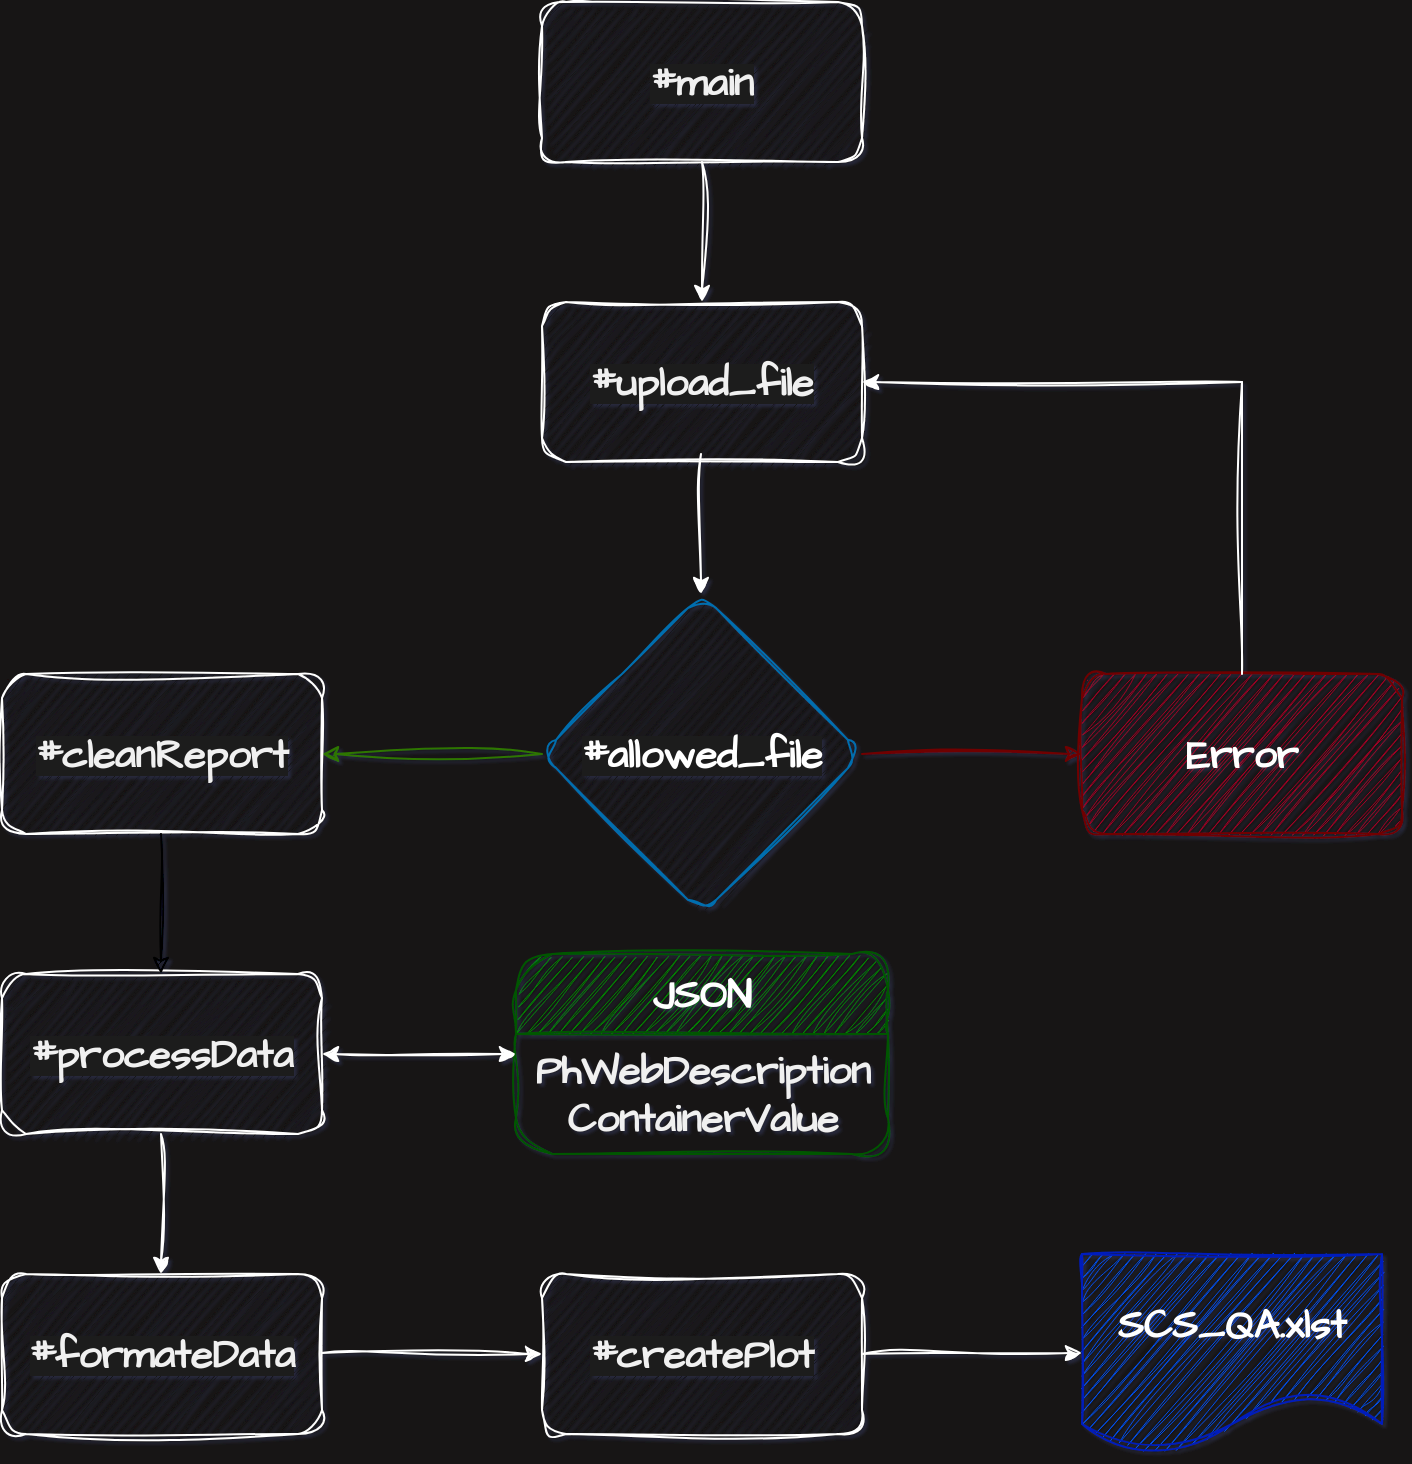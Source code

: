 <mxfile>
    <diagram id="tub1gyYBaW6fBHoP5Xp-" name="Page-1">
        <mxGraphModel dx="1056" dy="559" grid="1" gridSize="10" guides="1" tooltips="1" connect="1" arrows="0" fold="1" page="1" pageScale="1" pageWidth="850" pageHeight="1100" background="#171515" math="0" shadow="1">
            <root>
                <mxCell id="0"/>
                <mxCell id="1" parent="0"/>
                <mxCell id="9" value="&lt;div style=&quot;background-color: rgb(30, 30, 30); font-size: 20px; line-height: 20px;&quot;&gt;&lt;span style=&quot;font-size: 20px;&quot;&gt;#&lt;/span&gt;&lt;span style=&quot;font-size: 20px;&quot;&gt;main&lt;/span&gt;&lt;/div&gt;" style="rounded=1;whiteSpace=wrap;html=1;strokeColor=#FFFFFF;fontFamily=Architects Daughter;fontSize=20;fontColor=#F0F0F0;fillColor=#171515;sketch=1;curveFitting=1;jiggle=2;fontSource=https%3A%2F%2Ffonts.googleapis.com%2Fcss%3Ffamily%3DArchitects%2BDaughter;fontStyle=1" parent="1" vertex="1">
                    <mxGeometry x="370" y="100" width="160" height="80" as="geometry"/>
                </mxCell>
                <mxCell id="10" value="" style="endArrow=classic;html=1;fontFamily=Architects Daughter;fontSize=20;fontColor=#F0F0F0;exitX=0.5;exitY=1;exitDx=0;exitDy=0;entryX=0.5;entryY=0;entryDx=0;entryDy=0;sketch=1;curveFitting=1;jiggle=2;fontSource=https%3A%2F%2Ffonts.googleapis.com%2Fcss%3Ffamily%3DArchitects%2BDaughter;fontStyle=1;fillColor=#ffff88;strokeColor=#FFFFFF;" parent="1" source="9" target="21" edge="1">
                    <mxGeometry width="50" height="50" relative="1" as="geometry">
                        <mxPoint x="400" y="330" as="sourcePoint"/>
                        <mxPoint x="450" y="220" as="targetPoint"/>
                    </mxGeometry>
                </mxCell>
                <mxCell id="21" value="&lt;div style=&quot;background-color: rgb(30, 30, 30); font-size: 20px; line-height: 20px;&quot;&gt;&lt;span style=&quot;font-size: 20px;&quot;&gt;#upload_file&lt;/span&gt;&lt;/div&gt;" style="rounded=1;whiteSpace=wrap;html=1;strokeColor=#FFFFFF;fontFamily=Architects Daughter;fontSize=20;fontColor=#F0F0F0;fillColor=#171515;sketch=1;curveFitting=1;jiggle=2;fontSource=https%3A%2F%2Ffonts.googleapis.com%2Fcss%3Ffamily%3DArchitects%2BDaughter;fontStyle=1" parent="1" vertex="1">
                    <mxGeometry x="370" y="250" width="160" height="80" as="geometry"/>
                </mxCell>
                <mxCell id="22" value="&lt;div style=&quot;background-color: rgb(30, 30, 30); font-size: 20px; line-height: 20px;&quot;&gt;&lt;span style=&quot;font-size: 20px;&quot;&gt;#allowed_file&lt;/span&gt;&lt;/div&gt;" style="rhombus;whiteSpace=wrap;html=1;strokeColor=#006EAF;fontFamily=Architects Daughter;fontSize=20;fontColor=#ffffff;fillColor=#171515;rounded=1;sketch=1;curveFitting=1;jiggle=2;fontSource=https%3A%2F%2Ffonts.googleapis.com%2Fcss%3Ffamily%3DArchitects%2BDaughter;fontStyle=1" parent="1" vertex="1">
                    <mxGeometry x="370" y="396" width="160" height="160" as="geometry"/>
                </mxCell>
                <mxCell id="23" value="" style="endArrow=classic;html=1;fontFamily=Architects Daughter;fontSize=20;fontColor=#F0F0F0;exitX=1;exitY=0.5;exitDx=0;exitDy=0;sketch=1;curveFitting=1;jiggle=2;fontSource=https%3A%2F%2Ffonts.googleapis.com%2Fcss%3Ffamily%3DArchitects%2BDaughter;fontStyle=1;fillColor=#a20025;strokeColor=#6F0000;" parent="1" source="22" edge="1">
                    <mxGeometry width="50" height="50" relative="1" as="geometry">
                        <mxPoint x="590" y="466" as="sourcePoint"/>
                        <mxPoint x="640" y="476" as="targetPoint"/>
                    </mxGeometry>
                </mxCell>
                <mxCell id="27" value="" style="endArrow=classic;html=1;fontFamily=Architects Daughter;fontSize=20;fontColor=#F0F0F0;exitX=0;exitY=0.5;exitDx=0;exitDy=0;sketch=1;curveFitting=1;jiggle=2;fontSource=https%3A%2F%2Ffonts.googleapis.com%2Fcss%3Ffamily%3DArchitects%2BDaughter;fontStyle=1;fillColor=#60a917;strokeColor=#2D7600;" parent="1" source="22" edge="1">
                    <mxGeometry width="50" height="50" relative="1" as="geometry">
                        <mxPoint x="260" y="475.5" as="sourcePoint"/>
                        <mxPoint x="260" y="476" as="targetPoint"/>
                    </mxGeometry>
                </mxCell>
                <mxCell id="29" value="&lt;div style=&quot;background-color: rgb(30, 30, 30); font-size: 20px; line-height: 20px;&quot;&gt;&lt;div style=&quot;line-height: 20px; font-size: 20px;&quot;&gt;&lt;span style=&quot;font-size: 20px;&quot;&gt;#&lt;/span&gt;&lt;span style=&quot;font-size: 20px;&quot;&gt;cleanReport&lt;/span&gt;&lt;/div&gt;&lt;/div&gt;" style="rounded=1;whiteSpace=wrap;html=1;strokeColor=#FFFFFF;fontFamily=Architects Daughter;fontSize=20;fontColor=#F0F0F0;fillColor=#171515;sketch=1;curveFitting=1;jiggle=2;fontSource=https%3A%2F%2Ffonts.googleapis.com%2Fcss%3Ffamily%3DArchitects%2BDaughter;fontStyle=1" parent="1" vertex="1">
                    <mxGeometry x="100" y="436" width="160" height="80" as="geometry"/>
                </mxCell>
                <mxCell id="30" value="&lt;div style=&quot;background-color: rgb(30, 30, 30); font-size: 20px; line-height: 20px;&quot;&gt;&lt;div style=&quot;line-height: 20px; font-size: 20px;&quot;&gt;&lt;font style=&quot;font-size: 20px;&quot;&gt;#processData&lt;/font&gt;&lt;/div&gt;&lt;/div&gt;" style="rounded=1;whiteSpace=wrap;html=1;strokeColor=#FFFFFF;fontFamily=Architects Daughter;fontSize=20;fontColor=#F0F0F0;fillColor=#171515;sketch=1;curveFitting=1;jiggle=2;fontSource=https%3A%2F%2Ffonts.googleapis.com%2Fcss%3Ffamily%3DArchitects%2BDaughter;fontStyle=1" parent="1" vertex="1">
                    <mxGeometry x="100" y="586" width="160" height="80" as="geometry"/>
                </mxCell>
                <mxCell id="31" value="" style="endArrow=classic;html=1;fontFamily=Architects Daughter;fontSize=20;fontColor=#F0F0F0;exitX=0.5;exitY=1;exitDx=0;exitDy=0;entryX=0.5;entryY=0;entryDx=0;entryDy=0;sketch=1;curveFitting=1;jiggle=2;fontSource=https%3A%2F%2Ffonts.googleapis.com%2Fcss%3Ffamily%3DArchitects%2BDaughter;fontStyle=1" parent="1" edge="1">
                    <mxGeometry width="50" height="50" relative="1" as="geometry">
                        <mxPoint x="179.5" y="516" as="sourcePoint"/>
                        <mxPoint x="179.5" y="586" as="targetPoint"/>
                    </mxGeometry>
                </mxCell>
                <mxCell id="34" value="" style="endArrow=classic;html=1;fontFamily=Architects Daughter;fontSize=20;fontColor=#F0F0F0;exitX=0.5;exitY=1;exitDx=0;exitDy=0;entryX=0.5;entryY=0;entryDx=0;entryDy=0;sketch=1;curveFitting=1;jiggle=2;fontSource=https%3A%2F%2Ffonts.googleapis.com%2Fcss%3Ffamily%3DArchitects%2BDaughter;fontStyle=1;strokeColor=#FFFFFF;" parent="1" edge="1">
                    <mxGeometry width="50" height="50" relative="1" as="geometry">
                        <mxPoint x="179.5" y="666" as="sourcePoint"/>
                        <mxPoint x="179.5" y="736" as="targetPoint"/>
                    </mxGeometry>
                </mxCell>
                <mxCell id="37" value="JSON" style="swimlane;fontStyle=1;childLayout=stackLayout;horizontal=1;startSize=40;horizontalStack=0;resizeParent=1;resizeParentMax=0;resizeLast=0;collapsible=1;marginBottom=0;whiteSpace=wrap;html=1;fontFamily=Architects Daughter;fontSize=20;rounded=1;sketch=1;curveFitting=1;jiggle=2;fillColor=#008a00;strokeColor=#005700;fontSource=https%3A%2F%2Ffonts.googleapis.com%2Fcss%3Ffamily%3DArchitects%2BDaughter;fontColor=#ffffff;" parent="1" vertex="1">
                    <mxGeometry x="357" y="576" width="186" height="100" as="geometry"/>
                </mxCell>
                <mxCell id="58" value="PhWebDescription&lt;br style=&quot;font-size: 20px;&quot;&gt;ContainerValue" style="text;html=1;align=center;verticalAlign=middle;resizable=0;points=[];autosize=1;strokeColor=none;fillColor=none;fontSize=20;fontFamily=Architects Daughter;fontColor=#F0F0F0;rounded=1;sketch=1;curveFitting=1;jiggle=2;fontSource=https%3A%2F%2Ffonts.googleapis.com%2Fcss%3Ffamily%3DArchitects%2BDaughter;fontStyle=1" parent="37" vertex="1">
                    <mxGeometry y="40" width="186" height="60" as="geometry"/>
                </mxCell>
                <mxCell id="41" value="" style="endArrow=classic;startArrow=classic;html=1;fontFamily=Architects Daughter;fontSize=20;fontColor=#F0F0F0;exitX=1;exitY=0.5;exitDx=0;exitDy=0;entryX=0;entryY=0.5;entryDx=0;entryDy=0;sketch=1;curveFitting=1;jiggle=2;fontSource=https%3A%2F%2Ffonts.googleapis.com%2Fcss%3Ffamily%3DArchitects%2BDaughter;fontStyle=1;strokeColor=#FFFFFF;" parent="1" source="30" target="37" edge="1">
                    <mxGeometry width="50" height="50" relative="1" as="geometry">
                        <mxPoint x="400" y="756" as="sourcePoint"/>
                        <mxPoint x="370" y="691" as="targetPoint"/>
                    </mxGeometry>
                </mxCell>
                <mxCell id="42" value="&lt;div style=&quot;background-color: rgb(30, 30, 30); font-size: 20px; line-height: 20px;&quot;&gt;&lt;div style=&quot;line-height: 20px; font-size: 20px;&quot;&gt;&lt;font style=&quot;font-size: 20px;&quot;&gt;#formateData&lt;/font&gt;&lt;/div&gt;&lt;/div&gt;" style="rounded=1;whiteSpace=wrap;html=1;strokeColor=#FFFFFF;fontFamily=Architects Daughter;fontSize=20;fontColor=#F0F0F0;fillColor=#171515;sketch=1;curveFitting=1;jiggle=2;fontSource=https%3A%2F%2Ffonts.googleapis.com%2Fcss%3Ffamily%3DArchitects%2BDaughter;fontStyle=1" parent="1" vertex="1">
                    <mxGeometry x="100" y="736" width="160" height="80" as="geometry"/>
                </mxCell>
                <mxCell id="44" value="" style="endArrow=classic;html=1;fontFamily=Architects Daughter;fontSize=20;fontColor=#F0F0F0;exitX=1;exitY=0.5;exitDx=0;exitDy=0;entryX=0;entryY=0.5;entryDx=0;entryDy=0;sketch=1;curveFitting=1;jiggle=2;fontSource=https%3A%2F%2Ffonts.googleapis.com%2Fcss%3Ffamily%3DArchitects%2BDaughter;fontStyle=1;strokeColor=#FFFFFF;" parent="1" target="45" edge="1">
                    <mxGeometry width="50" height="50" relative="1" as="geometry">
                        <mxPoint x="260" y="775.5" as="sourcePoint"/>
                        <mxPoint x="370" y="775.5" as="targetPoint"/>
                    </mxGeometry>
                </mxCell>
                <mxCell id="45" value="&lt;div style=&quot;background-color: rgb(30, 30, 30); font-size: 20px; line-height: 20px;&quot;&gt;&lt;div style=&quot;line-height: 20px; font-size: 20px;&quot;&gt;&lt;font style=&quot;font-size: 20px;&quot;&gt;#createPlot&lt;/font&gt;&lt;/div&gt;&lt;/div&gt;" style="rounded=1;whiteSpace=wrap;html=1;strokeColor=#FFFFFF;fontFamily=Architects Daughter;fontSize=20;fontColor=#F0F0F0;fillColor=#171515;sketch=1;curveFitting=1;jiggle=2;fontSource=https%3A%2F%2Ffonts.googleapis.com%2Fcss%3Ffamily%3DArchitects%2BDaughter;fontStyle=1" parent="1" vertex="1">
                    <mxGeometry x="370" y="736" width="160" height="80" as="geometry"/>
                </mxCell>
                <mxCell id="48" value="" style="endArrow=classic;html=1;fontFamily=Architects Daughter;fontSize=20;fontColor=#F0F0F0;exitX=1;exitY=0.5;exitDx=0;exitDy=0;sketch=1;curveFitting=1;jiggle=2;fontSource=https%3A%2F%2Ffonts.googleapis.com%2Fcss%3Ffamily%3DArchitects%2BDaughter;fontStyle=1;strokeColor=#FFFFFF;" parent="1" source="45" edge="1">
                    <mxGeometry width="50" height="50" relative="1" as="geometry">
                        <mxPoint x="530" y="775.5" as="sourcePoint"/>
                        <mxPoint x="640" y="775.5" as="targetPoint"/>
                    </mxGeometry>
                </mxCell>
                <mxCell id="53" value="Error" style="rounded=1;whiteSpace=wrap;html=1;strokeColor=#6F0000;fontFamily=Architects Daughter;fontSize=20;fontColor=#ffffff;fillColor=#a20025;sketch=1;curveFitting=1;jiggle=2;fontSource=https%3A%2F%2Ffonts.googleapis.com%2Fcss%3Ffamily%3DArchitects%2BDaughter;fontStyle=1" parent="1" vertex="1">
                    <mxGeometry x="640" y="436" width="160" height="80" as="geometry"/>
                </mxCell>
                <mxCell id="55" value="" style="endArrow=none;html=1;fontFamily=Architects Daughter;fontSize=20;fontColor=#F0F0F0;exitX=0.5;exitY=0;exitDx=0;exitDy=0;sketch=1;curveFitting=1;jiggle=2;fontSource=https%3A%2F%2Ffonts.googleapis.com%2Fcss%3Ffamily%3DArchitects%2BDaughter;fontStyle=1;strokeColor=#FFFFFF;" parent="1" source="53" edge="1">
                    <mxGeometry width="50" height="50" relative="1" as="geometry">
                        <mxPoint x="400" y="330" as="sourcePoint"/>
                        <mxPoint x="720" y="290" as="targetPoint"/>
                    </mxGeometry>
                </mxCell>
                <mxCell id="56" value="" style="endArrow=classic;html=1;fontFamily=Architects Daughter;fontSize=20;fontColor=#F0F0F0;entryX=1;entryY=0.5;entryDx=0;entryDy=0;sketch=1;curveFitting=1;jiggle=2;fontSource=https%3A%2F%2Ffonts.googleapis.com%2Fcss%3Ffamily%3DArchitects%2BDaughter;fontStyle=1;strokeColor=#FFFFFF;" parent="1" target="21" edge="1">
                    <mxGeometry width="50" height="50" relative="1" as="geometry">
                        <mxPoint x="720" y="290" as="sourcePoint"/>
                        <mxPoint x="450" y="280" as="targetPoint"/>
                    </mxGeometry>
                </mxCell>
                <mxCell id="60" value="SCS_QA.xlst" style="shape=document;whiteSpace=wrap;html=1;boundedLbl=1;strokeColor=#001DBC;fontFamily=Architects Daughter;fontSize=20;fontColor=#ffffff;fillColor=#0050ef;rounded=1;sketch=1;curveFitting=1;jiggle=2;fontSource=https%3A%2F%2Ffonts.googleapis.com%2Fcss%3Ffamily%3DArchitects%2BDaughter;fontStyle=1" parent="1" vertex="1">
                    <mxGeometry x="640" y="726" width="150" height="100" as="geometry"/>
                </mxCell>
                <mxCell id="61" value="" style="endArrow=classic;html=1;fontFamily=Architects Daughter;fontSize=20;fontColor=#F0F0F0;exitX=0.5;exitY=1;exitDx=0;exitDy=0;entryX=0.5;entryY=0;entryDx=0;entryDy=0;sketch=1;curveFitting=1;jiggle=2;fontSource=https%3A%2F%2Ffonts.googleapis.com%2Fcss%3Ffamily%3DArchitects%2BDaughter;fontStyle=1;strokeColor=#FFFFFF;" parent="1" edge="1">
                    <mxGeometry width="50" height="50" relative="1" as="geometry">
                        <mxPoint x="449.5" y="326" as="sourcePoint"/>
                        <mxPoint x="449.5" y="396" as="targetPoint"/>
                    </mxGeometry>
                </mxCell>
            </root>
        </mxGraphModel>
    </diagram>
</mxfile>